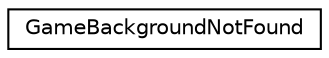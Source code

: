 digraph "Graphical Class Hierarchy"
{
  edge [fontname="Helvetica",fontsize="10",labelfontname="Helvetica",labelfontsize="10"];
  node [fontname="Helvetica",fontsize="10",shape=record];
  rankdir="LR";
  Node0 [label="GameBackgroundNotFound",height=0.2,width=0.4,color="black", fillcolor="white", style="filled",URL="$class_game_background_not_found.html"];
}
